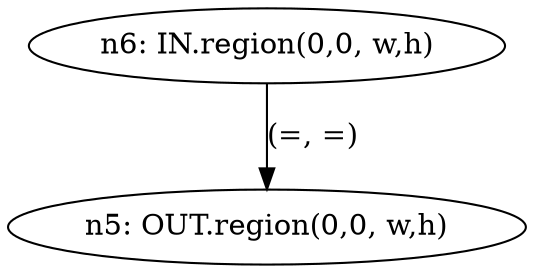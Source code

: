 digraph {
  n5[label="n5: OUT.region(0,0, w,h)"];
  n6[label="n6: IN.region(0,0, w,h)"];
  n6 -> n5[ label="(=, =)"];
}
